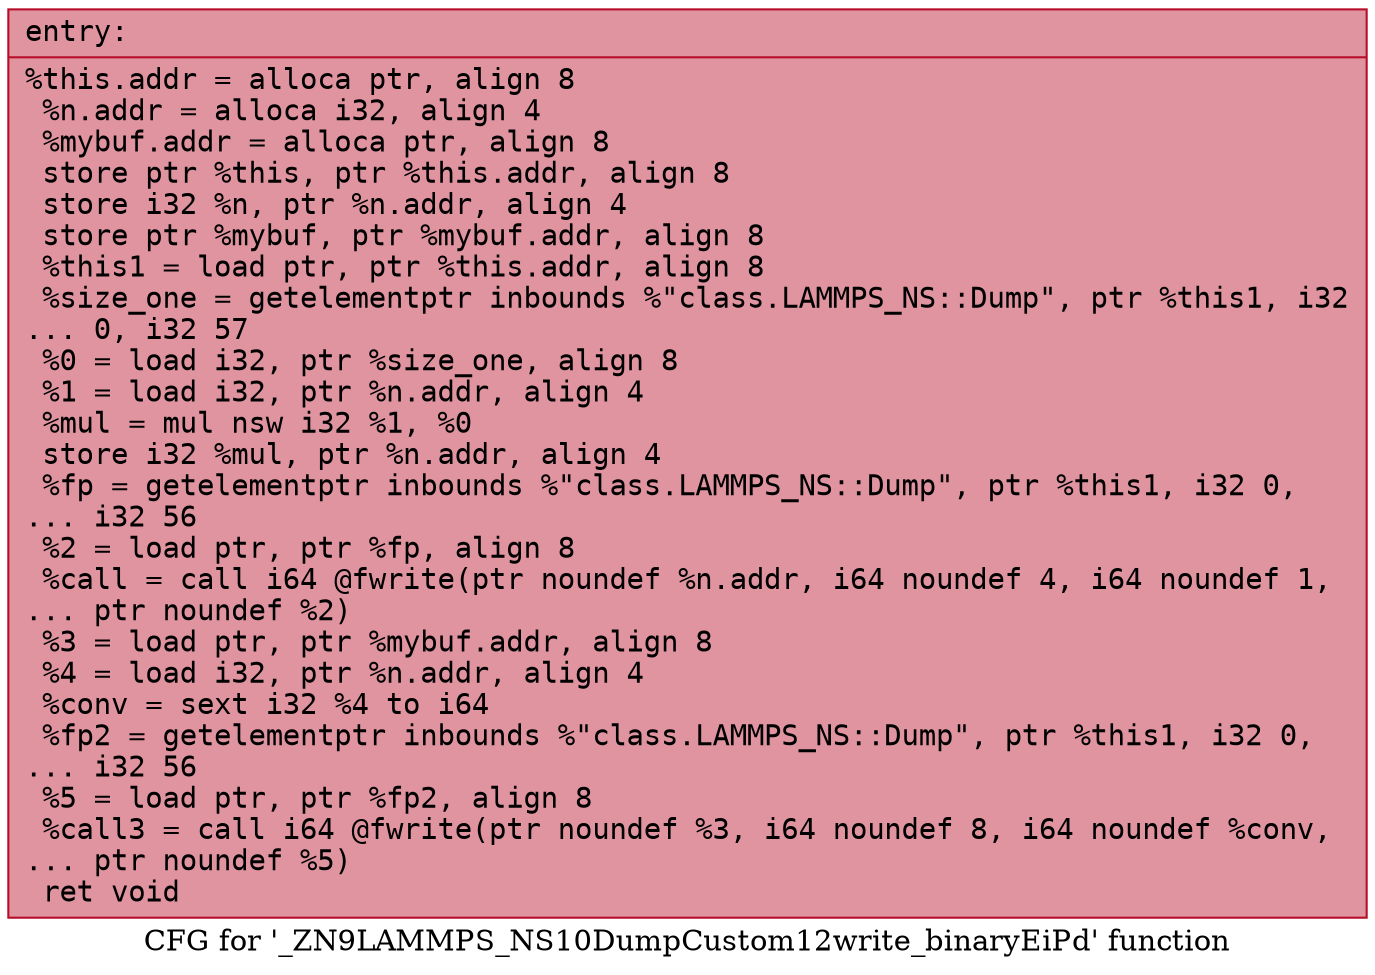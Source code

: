 digraph "CFG for '_ZN9LAMMPS_NS10DumpCustom12write_binaryEiPd' function" {
	label="CFG for '_ZN9LAMMPS_NS10DumpCustom12write_binaryEiPd' function";

	Node0x55d03a734280 [shape=record,color="#b70d28ff", style=filled, fillcolor="#b70d2870" fontname="Courier",label="{entry:\l|  %this.addr = alloca ptr, align 8\l  %n.addr = alloca i32, align 4\l  %mybuf.addr = alloca ptr, align 8\l  store ptr %this, ptr %this.addr, align 8\l  store i32 %n, ptr %n.addr, align 4\l  store ptr %mybuf, ptr %mybuf.addr, align 8\l  %this1 = load ptr, ptr %this.addr, align 8\l  %size_one = getelementptr inbounds %\"class.LAMMPS_NS::Dump\", ptr %this1, i32\l... 0, i32 57\l  %0 = load i32, ptr %size_one, align 8\l  %1 = load i32, ptr %n.addr, align 4\l  %mul = mul nsw i32 %1, %0\l  store i32 %mul, ptr %n.addr, align 4\l  %fp = getelementptr inbounds %\"class.LAMMPS_NS::Dump\", ptr %this1, i32 0,\l... i32 56\l  %2 = load ptr, ptr %fp, align 8\l  %call = call i64 @fwrite(ptr noundef %n.addr, i64 noundef 4, i64 noundef 1,\l... ptr noundef %2)\l  %3 = load ptr, ptr %mybuf.addr, align 8\l  %4 = load i32, ptr %n.addr, align 4\l  %conv = sext i32 %4 to i64\l  %fp2 = getelementptr inbounds %\"class.LAMMPS_NS::Dump\", ptr %this1, i32 0,\l... i32 56\l  %5 = load ptr, ptr %fp2, align 8\l  %call3 = call i64 @fwrite(ptr noundef %3, i64 noundef 8, i64 noundef %conv,\l... ptr noundef %5)\l  ret void\l}"];
}
